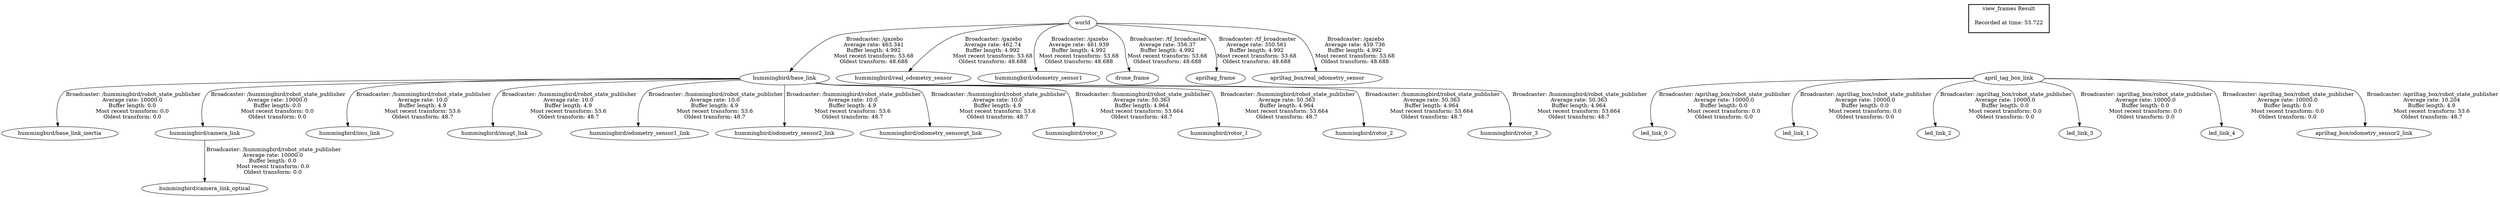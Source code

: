 digraph G {
"world" -> "hummingbird/base_link"[label=" Broadcaster: /gazebo\nAverage rate: 463.341\nBuffer length: 4.992\nMost recent transform: 53.68\nOldest transform: 48.688\n"];
"april_tag_box_link" -> "led_link_0"[label=" Broadcaster: /apriltag_box/robot_state_publisher\nAverage rate: 10000.0\nBuffer length: 0.0\nMost recent transform: 0.0\nOldest transform: 0.0\n"];
"april_tag_box_link" -> "led_link_1"[label=" Broadcaster: /apriltag_box/robot_state_publisher\nAverage rate: 10000.0\nBuffer length: 0.0\nMost recent transform: 0.0\nOldest transform: 0.0\n"];
"april_tag_box_link" -> "led_link_2"[label=" Broadcaster: /apriltag_box/robot_state_publisher\nAverage rate: 10000.0\nBuffer length: 0.0\nMost recent transform: 0.0\nOldest transform: 0.0\n"];
"april_tag_box_link" -> "led_link_3"[label=" Broadcaster: /apriltag_box/robot_state_publisher\nAverage rate: 10000.0\nBuffer length: 0.0\nMost recent transform: 0.0\nOldest transform: 0.0\n"];
"april_tag_box_link" -> "led_link_4"[label=" Broadcaster: /apriltag_box/robot_state_publisher\nAverage rate: 10000.0\nBuffer length: 0.0\nMost recent transform: 0.0\nOldest transform: 0.0\n"];
"world" -> "hummingbird/real_odometry_sensor"[label=" Broadcaster: /gazebo\nAverage rate: 462.74\nBuffer length: 4.992\nMost recent transform: 53.68\nOldest transform: 48.688\n"];
"world" -> "hummingbird/odometry_sensor1"[label=" Broadcaster: /gazebo\nAverage rate: 461.939\nBuffer length: 4.992\nMost recent transform: 53.68\nOldest transform: 48.688\n"];
"world" -> "drone_frame"[label=" Broadcaster: /tf_broadcaster\nAverage rate: 356.37\nBuffer length: 4.992\nMost recent transform: 53.68\nOldest transform: 48.688\n"];
"world" -> "apriltag_frame"[label=" Broadcaster: /tf_broadcaster\nAverage rate: 350.561\nBuffer length: 4.992\nMost recent transform: 53.68\nOldest transform: 48.688\n"];
"world" -> "apriltag_box/real_odometry_sensor"[label=" Broadcaster: /gazebo\nAverage rate: 459.736\nBuffer length: 4.992\nMost recent transform: 53.68\nOldest transform: 48.688\n"];
"hummingbird/base_link" -> "hummingbird/base_link_inertia"[label=" Broadcaster: /hummingbird/robot_state_publisher\nAverage rate: 10000.0\nBuffer length: 0.0\nMost recent transform: 0.0\nOldest transform: 0.0\n"];
"hummingbird/base_link" -> "hummingbird/camera_link"[label=" Broadcaster: /hummingbird/robot_state_publisher\nAverage rate: 10000.0\nBuffer length: 0.0\nMost recent transform: 0.0\nOldest transform: 0.0\n"];
"hummingbird/camera_link" -> "hummingbird/camera_link_optical"[label=" Broadcaster: /hummingbird/robot_state_publisher\nAverage rate: 10000.0\nBuffer length: 0.0\nMost recent transform: 0.0\nOldest transform: 0.0\n"];
"april_tag_box_link" -> "apriltag_box/odometry_sensor2_link"[label=" Broadcaster: /apriltag_box/robot_state_publisher\nAverage rate: 10.204\nBuffer length: 4.9\nMost recent transform: 53.6\nOldest transform: 48.7\n"];
"hummingbird/base_link" -> "hummingbird/imu_link"[label=" Broadcaster: /hummingbird/robot_state_publisher\nAverage rate: 10.0\nBuffer length: 4.9\nMost recent transform: 53.6\nOldest transform: 48.7\n"];
"hummingbird/base_link" -> "hummingbird/imugt_link"[label=" Broadcaster: /hummingbird/robot_state_publisher\nAverage rate: 10.0\nBuffer length: 4.9\nMost recent transform: 53.6\nOldest transform: 48.7\n"];
"hummingbird/base_link" -> "hummingbird/odometry_sensor1_link"[label=" Broadcaster: /hummingbird/robot_state_publisher\nAverage rate: 10.0\nBuffer length: 4.9\nMost recent transform: 53.6\nOldest transform: 48.7\n"];
"hummingbird/base_link" -> "hummingbird/odometry_sensor2_link"[label=" Broadcaster: /hummingbird/robot_state_publisher\nAverage rate: 10.0\nBuffer length: 4.9\nMost recent transform: 53.6\nOldest transform: 48.7\n"];
"hummingbird/base_link" -> "hummingbird/odometry_sensorgt_link"[label=" Broadcaster: /hummingbird/robot_state_publisher\nAverage rate: 10.0\nBuffer length: 4.9\nMost recent transform: 53.6\nOldest transform: 48.7\n"];
"hummingbird/base_link" -> "hummingbird/rotor_0"[label=" Broadcaster: /hummingbird/robot_state_publisher\nAverage rate: 50.363\nBuffer length: 4.964\nMost recent transform: 53.664\nOldest transform: 48.7\n"];
"hummingbird/base_link" -> "hummingbird/rotor_1"[label=" Broadcaster: /hummingbird/robot_state_publisher\nAverage rate: 50.363\nBuffer length: 4.964\nMost recent transform: 53.664\nOldest transform: 48.7\n"];
"hummingbird/base_link" -> "hummingbird/rotor_2"[label=" Broadcaster: /hummingbird/robot_state_publisher\nAverage rate: 50.363\nBuffer length: 4.964\nMost recent transform: 53.664\nOldest transform: 48.7\n"];
"hummingbird/base_link" -> "hummingbird/rotor_3"[label=" Broadcaster: /hummingbird/robot_state_publisher\nAverage rate: 50.363\nBuffer length: 4.964\nMost recent transform: 53.664\nOldest transform: 48.7\n"];
edge [style=invis];
 subgraph cluster_legend { style=bold; color=black; label ="view_frames Result";
"Recorded at time: 53.722"[ shape=plaintext ] ;
}->"april_tag_box_link";
}